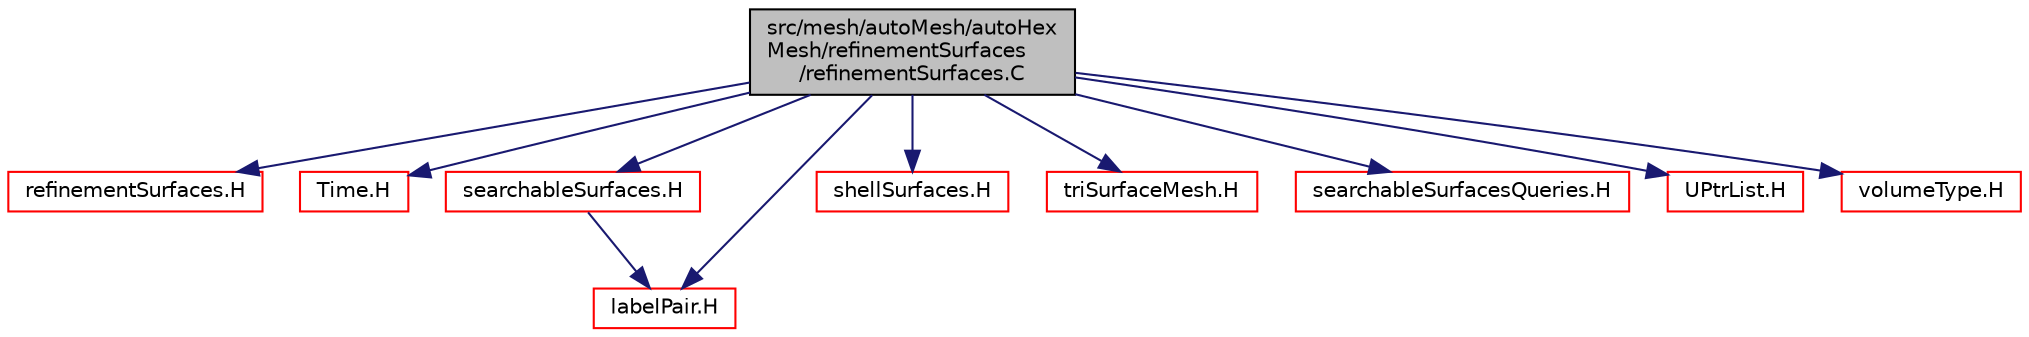 digraph "src/mesh/autoMesh/autoHexMesh/refinementSurfaces/refinementSurfaces.C"
{
  bgcolor="transparent";
  edge [fontname="Helvetica",fontsize="10",labelfontname="Helvetica",labelfontsize="10"];
  node [fontname="Helvetica",fontsize="10",shape=record];
  Node1 [label="src/mesh/autoMesh/autoHex\lMesh/refinementSurfaces\l/refinementSurfaces.C",height=0.2,width=0.4,color="black", fillcolor="grey75", style="filled", fontcolor="black"];
  Node1 -> Node2 [color="midnightblue",fontsize="10",style="solid",fontname="Helvetica"];
  Node2 [label="refinementSurfaces.H",height=0.2,width=0.4,color="red",URL="$a07063.html"];
  Node1 -> Node3 [color="midnightblue",fontsize="10",style="solid",fontname="Helvetica"];
  Node3 [label="Time.H",height=0.2,width=0.4,color="red",URL="$a07855.html"];
  Node1 -> Node4 [color="midnightblue",fontsize="10",style="solid",fontname="Helvetica"];
  Node4 [label="searchableSurfaces.H",height=0.2,width=0.4,color="red",URL="$a07357.html"];
  Node4 -> Node5 [color="midnightblue",fontsize="10",style="solid",fontname="Helvetica"];
  Node5 [label="labelPair.H",height=0.2,width=0.4,color="red",URL="$a08908.html"];
  Node1 -> Node6 [color="midnightblue",fontsize="10",style="solid",fontname="Helvetica"];
  Node6 [label="shellSurfaces.H",height=0.2,width=0.4,color="red",URL="$a07067.html"];
  Node1 -> Node7 [color="midnightblue",fontsize="10",style="solid",fontname="Helvetica"];
  Node7 [label="triSurfaceMesh.H",height=0.2,width=0.4,color="red",URL="$a07363.html"];
  Node1 -> Node5 [color="midnightblue",fontsize="10",style="solid",fontname="Helvetica"];
  Node1 -> Node8 [color="midnightblue",fontsize="10",style="solid",fontname="Helvetica"];
  Node8 [label="searchableSurfacesQueries.H",height=0.2,width=0.4,color="red",URL="$a07359.html"];
  Node1 -> Node9 [color="midnightblue",fontsize="10",style="solid",fontname="Helvetica"];
  Node9 [label="UPtrList.H",height=0.2,width=0.4,color="red",URL="$a07673.html"];
  Node1 -> Node10 [color="midnightblue",fontsize="10",style="solid",fontname="Helvetica"];
  Node10 [label="volumeType.H",height=0.2,width=0.4,color="red",URL="$a07549.html"];
}
